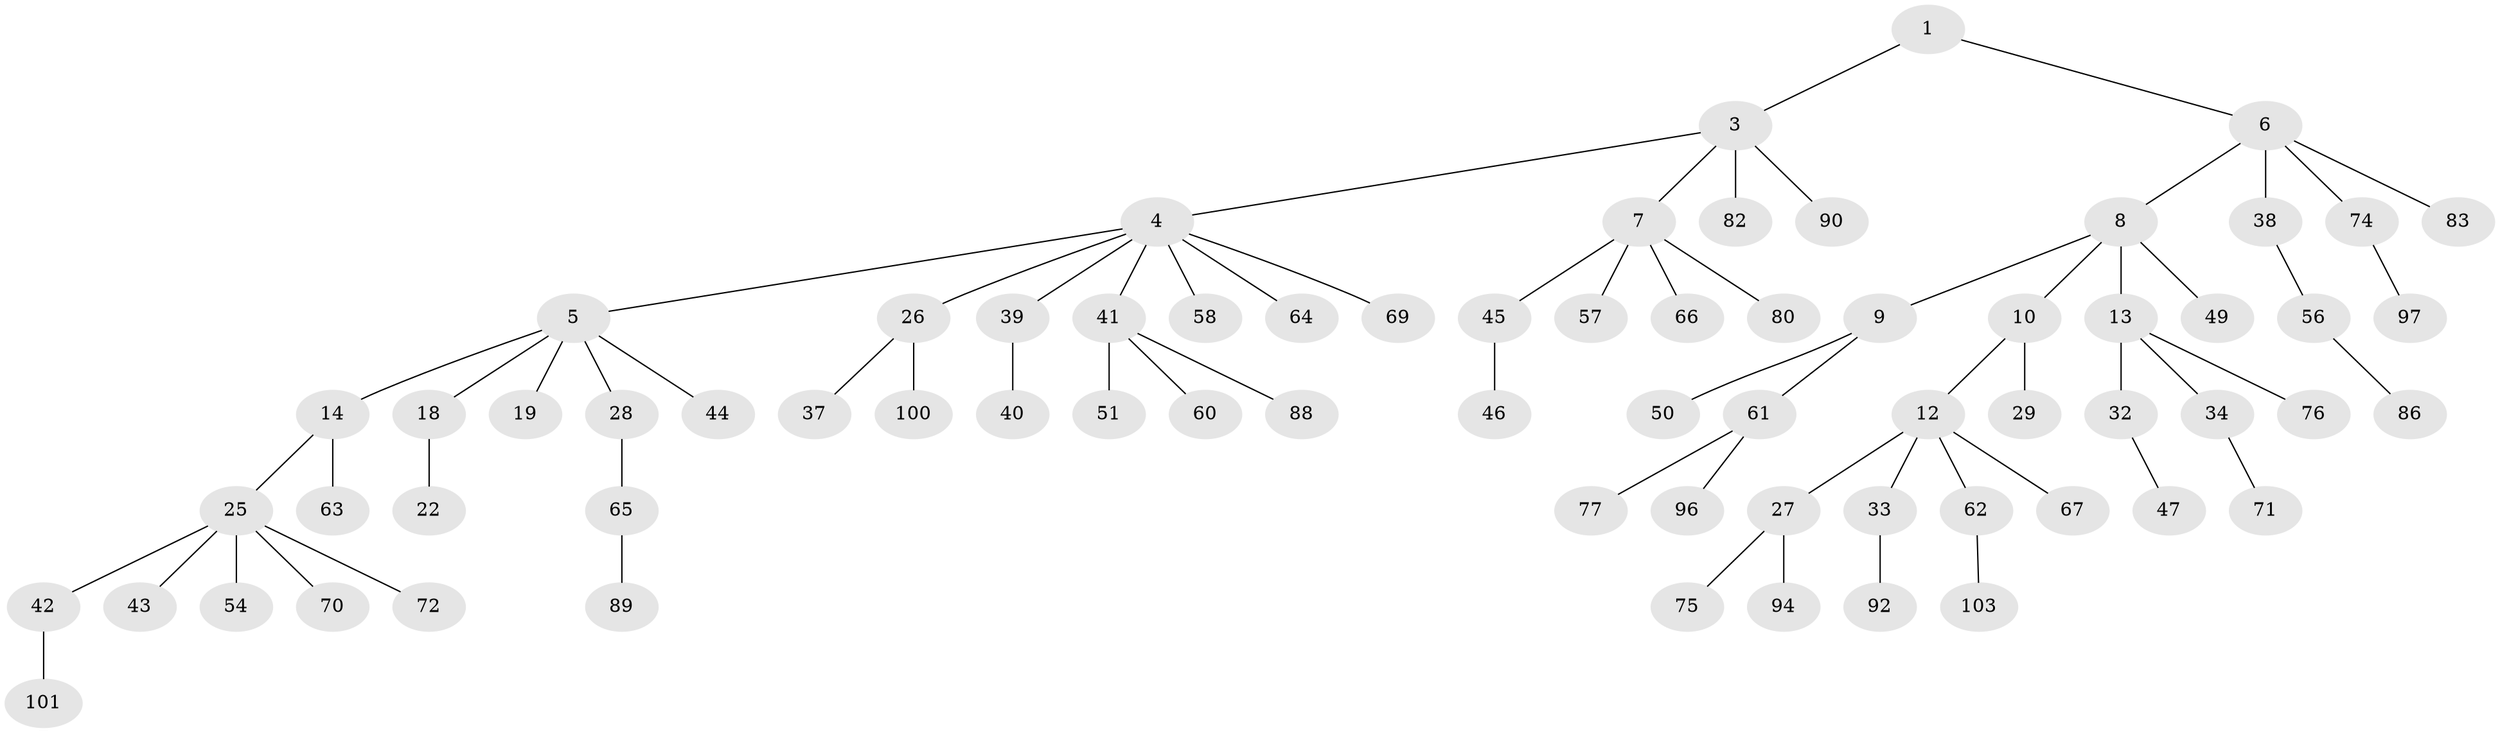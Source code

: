 // Generated by graph-tools (version 1.1) at 2025/24/03/03/25 07:24:07]
// undirected, 71 vertices, 70 edges
graph export_dot {
graph [start="1"]
  node [color=gray90,style=filled];
  1 [super="+2"];
  3 [super="+21"];
  4 [super="+35"];
  5 [super="+11"];
  6 [super="+16"];
  7 [super="+48"];
  8 [super="+17"];
  9 [super="+24"];
  10 [super="+23"];
  12 [super="+15"];
  13 [super="+20"];
  14 [super="+59"];
  18;
  19;
  22 [super="+31"];
  25 [super="+30"];
  26 [super="+36"];
  27 [super="+91"];
  28;
  29;
  32;
  33 [super="+52"];
  34;
  37 [super="+99"];
  38 [super="+81"];
  39;
  40 [super="+73"];
  41 [super="+78"];
  42 [super="+53"];
  43;
  44;
  45 [super="+55"];
  46;
  47 [super="+79"];
  49;
  50;
  51;
  54;
  56;
  57;
  58;
  60;
  61 [super="+68"];
  62;
  63;
  64;
  65 [super="+85"];
  66;
  67;
  69 [super="+98"];
  70 [super="+95"];
  71 [super="+93"];
  72;
  74 [super="+87"];
  75 [super="+84"];
  76;
  77 [super="+102"];
  80;
  82;
  83;
  86;
  88;
  89;
  90;
  92;
  94;
  96;
  97;
  100;
  101;
  103;
  1 -- 3;
  1 -- 6;
  3 -- 4;
  3 -- 7;
  3 -- 82;
  3 -- 90;
  4 -- 5;
  4 -- 26;
  4 -- 39;
  4 -- 41;
  4 -- 64;
  4 -- 58;
  4 -- 69;
  5 -- 14;
  5 -- 18;
  5 -- 19;
  5 -- 28;
  5 -- 44;
  6 -- 8;
  6 -- 74;
  6 -- 83;
  6 -- 38;
  7 -- 45;
  7 -- 57;
  7 -- 66;
  7 -- 80;
  8 -- 9;
  8 -- 10;
  8 -- 13;
  8 -- 49;
  9 -- 50;
  9 -- 61;
  10 -- 12;
  10 -- 29;
  12 -- 27;
  12 -- 62;
  12 -- 67;
  12 -- 33;
  13 -- 32;
  13 -- 34;
  13 -- 76;
  14 -- 25;
  14 -- 63;
  18 -- 22;
  25 -- 42;
  25 -- 70;
  25 -- 54;
  25 -- 72;
  25 -- 43;
  26 -- 37;
  26 -- 100;
  27 -- 75;
  27 -- 94;
  28 -- 65;
  32 -- 47;
  33 -- 92;
  34 -- 71;
  38 -- 56;
  39 -- 40;
  41 -- 51;
  41 -- 60;
  41 -- 88;
  42 -- 101;
  45 -- 46;
  56 -- 86;
  61 -- 96;
  61 -- 77;
  62 -- 103;
  65 -- 89;
  74 -- 97;
}
